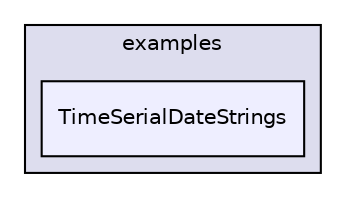 digraph "Arduino/Libraries/Time/examples/TimeSerialDateStrings" {
  compound=true
  node [ fontsize="10", fontname="Helvetica"];
  edge [ labelfontsize="10", labelfontname="Helvetica"];
  subgraph clusterdir_50e95a2769a186a5c9043732ad260356 {
    graph [ bgcolor="#ddddee", pencolor="black", label="examples" fontname="Helvetica", fontsize="10", URL="dir_50e95a2769a186a5c9043732ad260356.html"]
  dir_2d6899476c35300352fabfa2000134f6 [shape=box, label="TimeSerialDateStrings", style="filled", fillcolor="#eeeeff", pencolor="black", URL="dir_2d6899476c35300352fabfa2000134f6.html"];
  }
}
